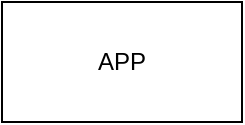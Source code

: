 <mxfile version="20.8.5" type="github">
  <diagram id="gJlymvPTfnjVqmB4t_Ub" name="第 1 页">
    <mxGraphModel dx="954" dy="623" grid="1" gridSize="10" guides="1" tooltips="1" connect="1" arrows="1" fold="1" page="1" pageScale="1" pageWidth="827" pageHeight="1169" math="0" shadow="0">
      <root>
        <mxCell id="0" />
        <mxCell id="1" parent="0" />
        <mxCell id="5Dsp5fu7uO20sPGO3a_k-1" value="APP" style="rounded=0;whiteSpace=wrap;html=1;" vertex="1" parent="1">
          <mxGeometry x="290" y="80" width="120" height="60" as="geometry" />
        </mxCell>
      </root>
    </mxGraphModel>
  </diagram>
</mxfile>
